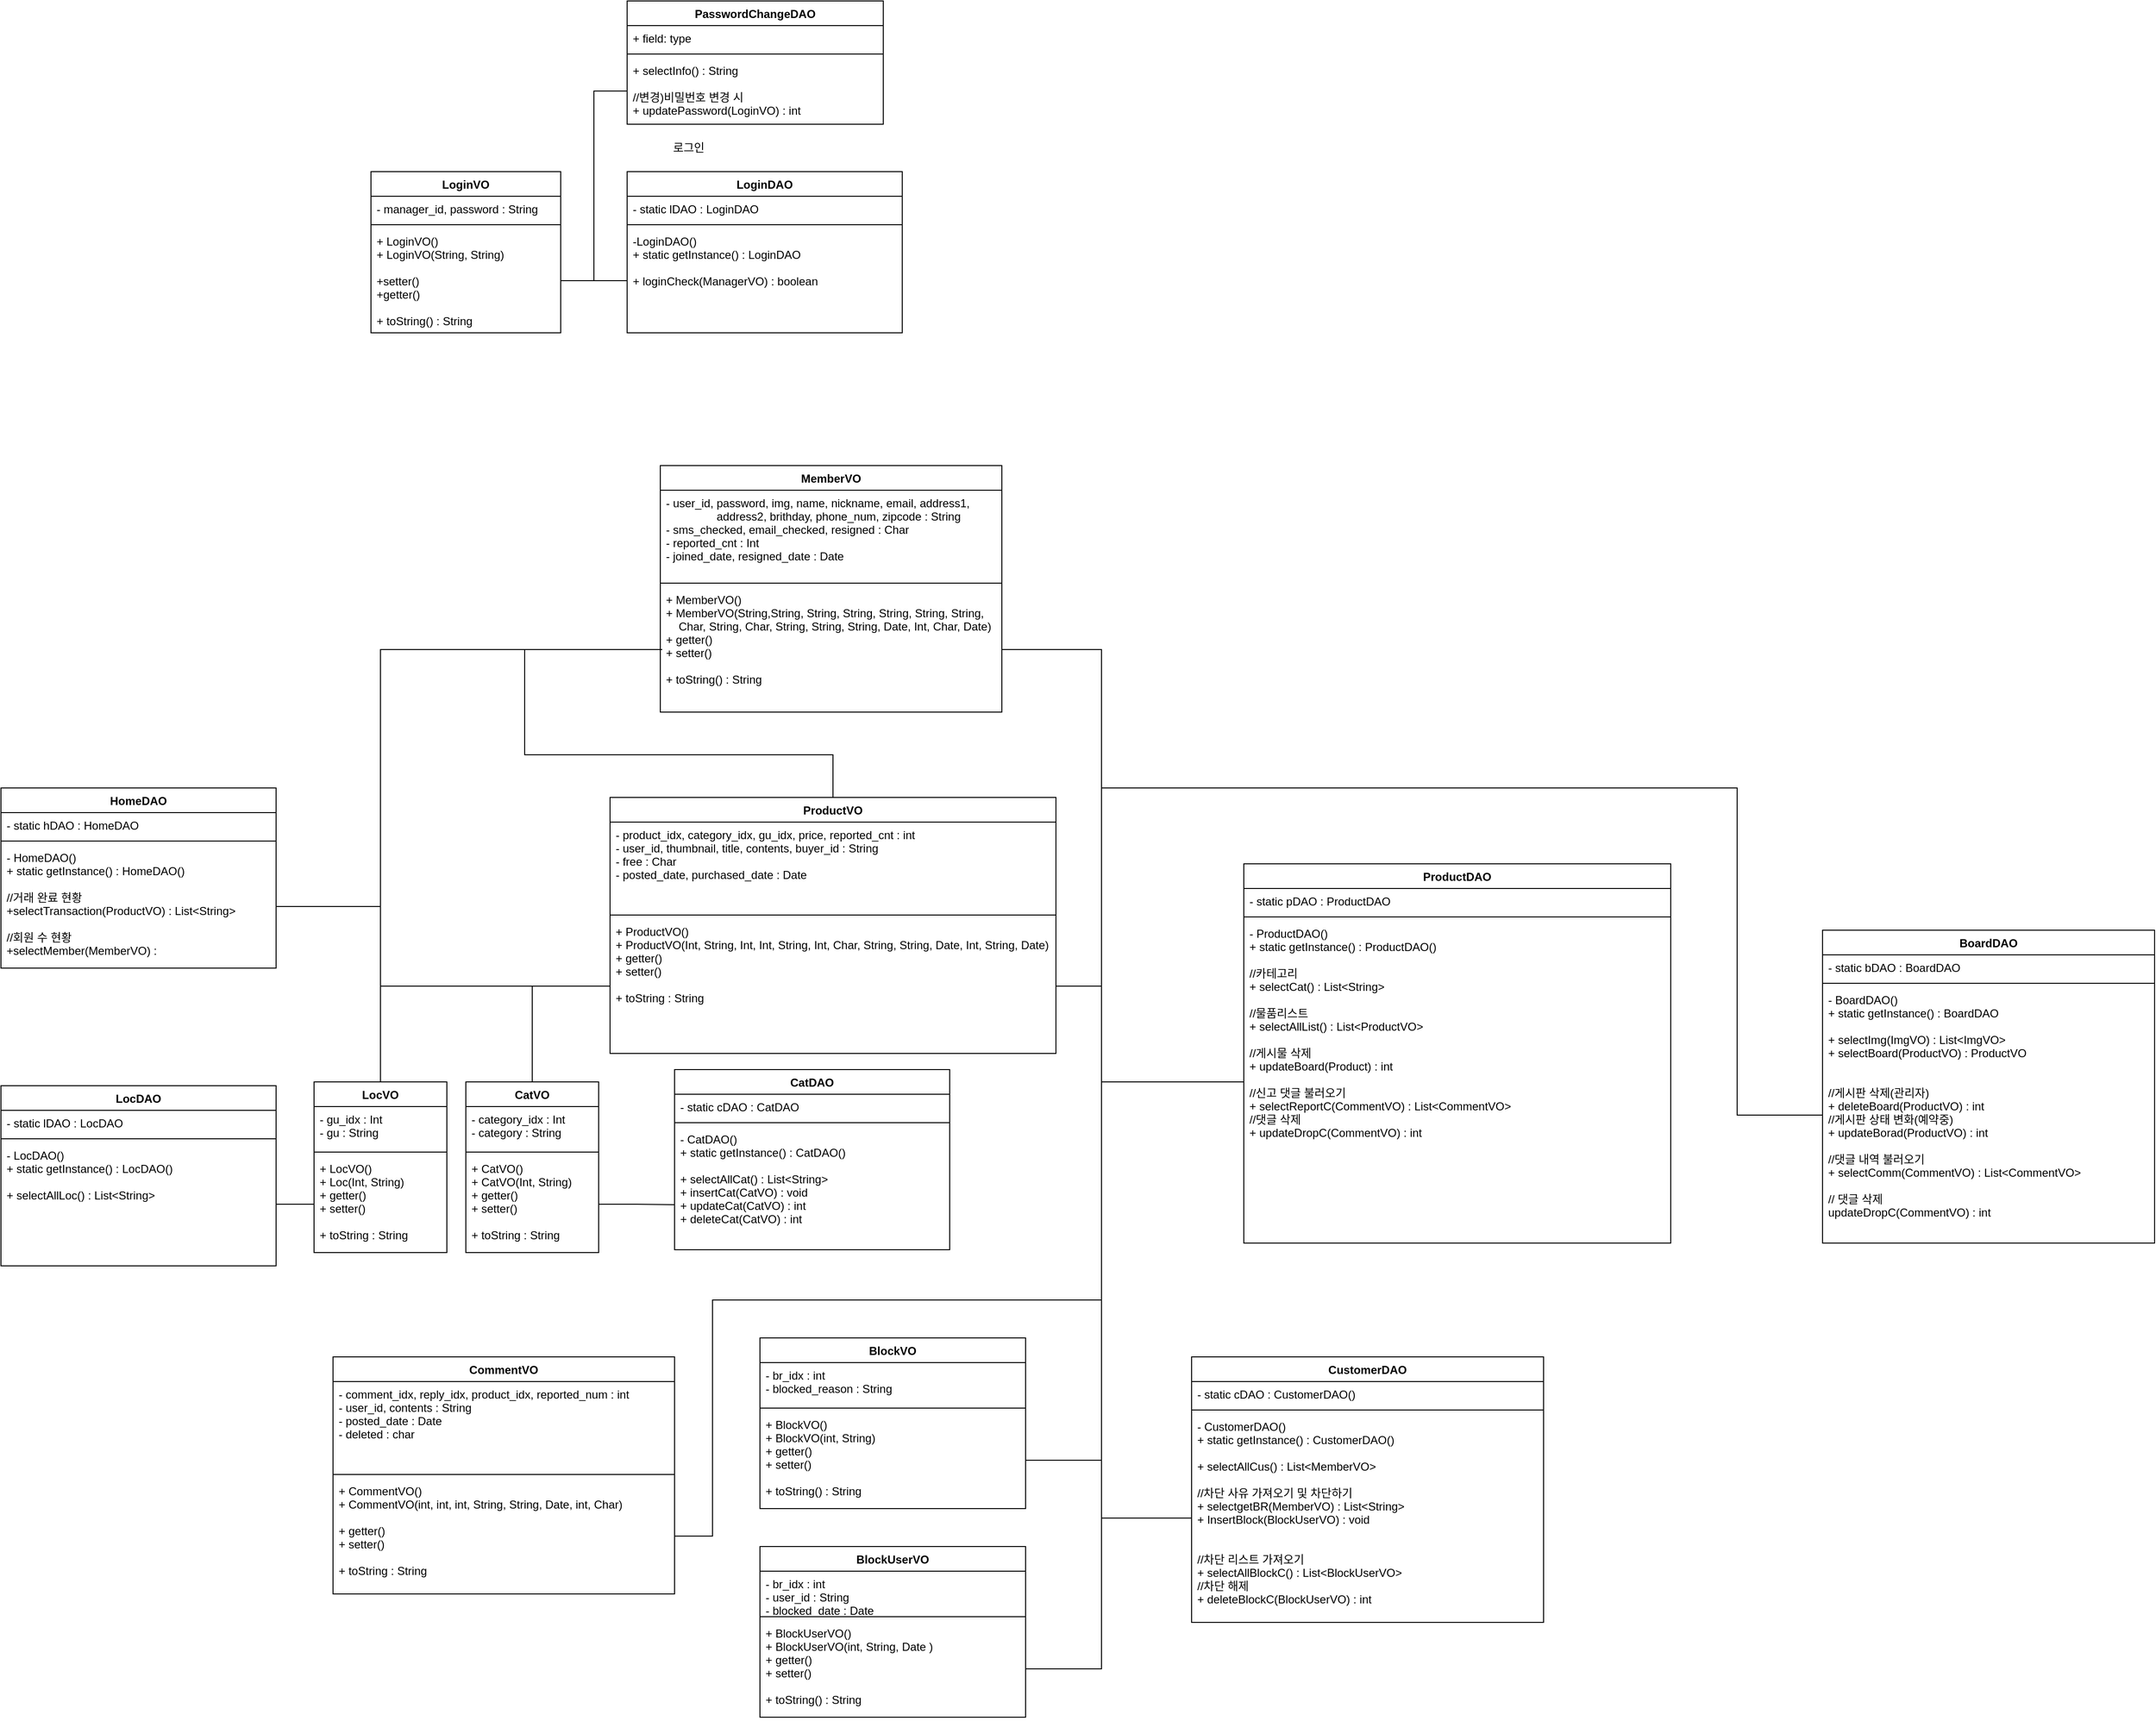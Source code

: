 <mxfile version="20.3.3" type="device"><diagram id="4wCfBJrRSIn4G8V2AY8a" name="페이지-1"><mxGraphModel dx="2500" dy="2103" grid="1" gridSize="10" guides="1" tooltips="1" connect="1" arrows="1" fold="1" page="1" pageScale="1" pageWidth="827" pageHeight="1169" math="0" shadow="0"><root><mxCell id="0"/><mxCell id="1" parent="0"/><mxCell id="HFnky9dxWRsI9mzbxYIy-1" value="LoginDAO" style="swimlane;fontStyle=1;align=center;verticalAlign=top;childLayout=stackLayout;horizontal=1;startSize=26;horizontalStack=0;resizeParent=1;resizeParentMax=0;resizeLast=0;collapsible=1;marginBottom=0;" parent="1" vertex="1"><mxGeometry x="380" y="-590" width="290" height="170" as="geometry"/></mxCell><mxCell id="HFnky9dxWRsI9mzbxYIy-2" value="- static lDAO : LoginDAO" style="text;strokeColor=none;fillColor=none;align=left;verticalAlign=top;spacingLeft=4;spacingRight=4;overflow=hidden;rotatable=0;points=[[0,0.5],[1,0.5]];portConstraint=eastwest;" parent="HFnky9dxWRsI9mzbxYIy-1" vertex="1"><mxGeometry y="26" width="290" height="26" as="geometry"/></mxCell><mxCell id="HFnky9dxWRsI9mzbxYIy-3" value="" style="line;strokeWidth=1;fillColor=none;align=left;verticalAlign=middle;spacingTop=-1;spacingLeft=3;spacingRight=3;rotatable=0;labelPosition=right;points=[];portConstraint=eastwest;strokeColor=inherit;" parent="HFnky9dxWRsI9mzbxYIy-1" vertex="1"><mxGeometry y="52" width="290" height="8" as="geometry"/></mxCell><mxCell id="HFnky9dxWRsI9mzbxYIy-4" value="-LoginDAO()&#10;+ static getInstance() : LoginDAO&#10;&#10;+ loginCheck(ManagerVO) : boolean" style="text;strokeColor=none;fillColor=none;align=left;verticalAlign=top;spacingLeft=4;spacingRight=4;overflow=hidden;rotatable=0;points=[[0,0.5],[1,0.5]];portConstraint=eastwest;" parent="HFnky9dxWRsI9mzbxYIy-1" vertex="1"><mxGeometry y="60" width="290" height="110" as="geometry"/></mxCell><mxCell id="1U6LkZU8MMFGXQ1ZpjtX-1" value="HomeDAO" style="swimlane;fontStyle=1;align=center;verticalAlign=top;childLayout=stackLayout;horizontal=1;startSize=26;horizontalStack=0;resizeParent=1;resizeParentMax=0;resizeLast=0;collapsible=1;marginBottom=0;" parent="1" vertex="1"><mxGeometry x="-280" y="60" width="290" height="190" as="geometry"/></mxCell><mxCell id="1U6LkZU8MMFGXQ1ZpjtX-2" value="- static hDAO : HomeDAO" style="text;strokeColor=none;fillColor=none;align=left;verticalAlign=top;spacingLeft=4;spacingRight=4;overflow=hidden;rotatable=0;points=[[0,0.5],[1,0.5]];portConstraint=eastwest;" parent="1U6LkZU8MMFGXQ1ZpjtX-1" vertex="1"><mxGeometry y="26" width="290" height="26" as="geometry"/></mxCell><mxCell id="1U6LkZU8MMFGXQ1ZpjtX-3" value="" style="line;strokeWidth=1;fillColor=none;align=left;verticalAlign=middle;spacingTop=-1;spacingLeft=3;spacingRight=3;rotatable=0;labelPosition=right;points=[];portConstraint=eastwest;strokeColor=inherit;" parent="1U6LkZU8MMFGXQ1ZpjtX-1" vertex="1"><mxGeometry y="52" width="290" height="8" as="geometry"/></mxCell><mxCell id="1U6LkZU8MMFGXQ1ZpjtX-4" value="- HomeDAO()&#10;+ static getInstance() : HomeDAO()&#10;&#10;//거래 완료 현황&#10;+selectTransaction(ProductVO) : List&lt;String&gt;&#10;&#10;//회원 수 현황&#10;+selectMember(MemberVO) : " style="text;strokeColor=none;fillColor=none;align=left;verticalAlign=top;spacingLeft=4;spacingRight=4;overflow=hidden;rotatable=0;points=[[0,0.5],[1,0.5]];portConstraint=eastwest;" parent="1U6LkZU8MMFGXQ1ZpjtX-1" vertex="1"><mxGeometry y="60" width="290" height="130" as="geometry"/></mxCell><mxCell id="1U6LkZU8MMFGXQ1ZpjtX-14" value="PasswordChangeDAO" style="swimlane;fontStyle=1;align=center;verticalAlign=top;childLayout=stackLayout;horizontal=1;startSize=26;horizontalStack=0;resizeParent=1;resizeParentMax=0;resizeLast=0;collapsible=1;marginBottom=0;" parent="1" vertex="1"><mxGeometry x="380" y="-770" width="270" height="130" as="geometry"/></mxCell><mxCell id="1U6LkZU8MMFGXQ1ZpjtX-15" value="+ field: type" style="text;strokeColor=none;fillColor=none;align=left;verticalAlign=top;spacingLeft=4;spacingRight=4;overflow=hidden;rotatable=0;points=[[0,0.5],[1,0.5]];portConstraint=eastwest;" parent="1U6LkZU8MMFGXQ1ZpjtX-14" vertex="1"><mxGeometry y="26" width="270" height="26" as="geometry"/></mxCell><mxCell id="1U6LkZU8MMFGXQ1ZpjtX-16" value="" style="line;strokeWidth=1;fillColor=none;align=left;verticalAlign=middle;spacingTop=-1;spacingLeft=3;spacingRight=3;rotatable=0;labelPosition=right;points=[];portConstraint=eastwest;strokeColor=inherit;" parent="1U6LkZU8MMFGXQ1ZpjtX-14" vertex="1"><mxGeometry y="52" width="270" height="8" as="geometry"/></mxCell><mxCell id="1U6LkZU8MMFGXQ1ZpjtX-17" value="+ selectInfo() : String&#10;&#10;//변경)비밀번호 변경 시&#10;+ updatePassword(LoginVO) : int" style="text;strokeColor=none;fillColor=none;align=left;verticalAlign=top;spacingLeft=4;spacingRight=4;overflow=hidden;rotatable=0;points=[[0,0.5],[1,0.5]];portConstraint=eastwest;" parent="1U6LkZU8MMFGXQ1ZpjtX-14" vertex="1"><mxGeometry y="60" width="270" height="70" as="geometry"/></mxCell><mxCell id="rDz_Ra8SdwY2H5csl_gn-2" value="LoginVO" style="swimlane;fontStyle=1;align=center;verticalAlign=top;childLayout=stackLayout;horizontal=1;startSize=26;horizontalStack=0;resizeParent=1;resizeParentMax=0;resizeLast=0;collapsible=1;marginBottom=0;" parent="1" vertex="1"><mxGeometry x="110" y="-590" width="200" height="170" as="geometry"/></mxCell><mxCell id="rDz_Ra8SdwY2H5csl_gn-3" value="- manager_id, password : String" style="text;strokeColor=none;fillColor=none;align=left;verticalAlign=top;spacingLeft=4;spacingRight=4;overflow=hidden;rotatable=0;points=[[0,0.5],[1,0.5]];portConstraint=eastwest;" parent="rDz_Ra8SdwY2H5csl_gn-2" vertex="1"><mxGeometry y="26" width="200" height="26" as="geometry"/></mxCell><mxCell id="rDz_Ra8SdwY2H5csl_gn-4" value="" style="line;strokeWidth=1;fillColor=none;align=left;verticalAlign=middle;spacingTop=-1;spacingLeft=3;spacingRight=3;rotatable=0;labelPosition=right;points=[];portConstraint=eastwest;strokeColor=inherit;" parent="rDz_Ra8SdwY2H5csl_gn-2" vertex="1"><mxGeometry y="52" width="200" height="8" as="geometry"/></mxCell><mxCell id="rDz_Ra8SdwY2H5csl_gn-5" value="+ LoginVO()&#10;+ LoginVO(String, String)&#10;&#10;+setter()&#10;+getter()&#10;&#10;+ toString() : String" style="text;strokeColor=none;fillColor=none;align=left;verticalAlign=top;spacingLeft=4;spacingRight=4;overflow=hidden;rotatable=0;points=[[0,0.5],[1,0.5]];portConstraint=eastwest;" parent="rDz_Ra8SdwY2H5csl_gn-2" vertex="1"><mxGeometry y="60" width="200" height="110" as="geometry"/></mxCell><mxCell id="rDz_Ra8SdwY2H5csl_gn-7" value="로그인" style="text;html=1;strokeColor=none;fillColor=none;align=center;verticalAlign=middle;whiteSpace=wrap;rounded=0;" parent="1" vertex="1"><mxGeometry x="400" y="-630" width="90" height="30" as="geometry"/></mxCell><mxCell id="Go6Mcx_pFicVcrs-z21w-3" style="edgeStyle=orthogonalEdgeStyle;rounded=0;orthogonalLoop=1;jettySize=auto;html=1;exitX=1;exitY=0.5;exitDx=0;exitDy=0;entryX=0;entryY=0.5;entryDx=0;entryDy=0;endArrow=none;endFill=0;" parent="1" source="rDz_Ra8SdwY2H5csl_gn-5" target="HFnky9dxWRsI9mzbxYIy-4" edge="1"><mxGeometry relative="1" as="geometry"/></mxCell><mxCell id="Go6Mcx_pFicVcrs-z21w-4" value="ProductVO" style="swimlane;fontStyle=1;align=center;verticalAlign=top;childLayout=stackLayout;horizontal=1;startSize=26;horizontalStack=0;resizeParent=1;resizeParentMax=0;resizeLast=0;collapsible=1;marginBottom=0;" parent="1" vertex="1"><mxGeometry x="362" y="70" width="470" height="270" as="geometry"/></mxCell><mxCell id="Go6Mcx_pFicVcrs-z21w-5" value="- product_idx, category_idx, gu_idx, price, reported_cnt : int&#10;- user_id, thumbnail, title, contents, buyer_id : String&#10;- free : Char&#10;- posted_date, purchased_date : Date" style="text;strokeColor=none;fillColor=none;align=left;verticalAlign=top;spacingLeft=4;spacingRight=4;overflow=hidden;rotatable=0;points=[[0,0.5],[1,0.5]];portConstraint=eastwest;" parent="Go6Mcx_pFicVcrs-z21w-4" vertex="1"><mxGeometry y="26" width="470" height="94" as="geometry"/></mxCell><mxCell id="Go6Mcx_pFicVcrs-z21w-6" value="" style="line;strokeWidth=1;fillColor=none;align=left;verticalAlign=middle;spacingTop=-1;spacingLeft=3;spacingRight=3;rotatable=0;labelPosition=right;points=[];portConstraint=eastwest;strokeColor=inherit;" parent="Go6Mcx_pFicVcrs-z21w-4" vertex="1"><mxGeometry y="120" width="470" height="8" as="geometry"/></mxCell><mxCell id="Go6Mcx_pFicVcrs-z21w-7" value="+ ProductVO()&#10;+ ProductVO(Int, String, Int, Int, String, Int, Char, String, String, Date, Int, String, Date)&#10;+ getter()&#10;+ setter()&#10;&#10;+ toString : String" style="text;strokeColor=none;fillColor=none;align=left;verticalAlign=top;spacingLeft=4;spacingRight=4;overflow=hidden;rotatable=0;points=[[0,0.5],[1,0.5]];portConstraint=eastwest;" parent="Go6Mcx_pFicVcrs-z21w-4" vertex="1"><mxGeometry y="128" width="470" height="142" as="geometry"/></mxCell><mxCell id="Go6Mcx_pFicVcrs-z21w-14" style="edgeStyle=orthogonalEdgeStyle;rounded=0;orthogonalLoop=1;jettySize=auto;html=1;exitX=0;exitY=0.5;exitDx=0;exitDy=0;entryX=1;entryY=0.5;entryDx=0;entryDy=0;endArrow=none;endFill=0;" parent="1" source="Go6Mcx_pFicVcrs-z21w-7" target="1U6LkZU8MMFGXQ1ZpjtX-4" edge="1"><mxGeometry relative="1" as="geometry"><Array as="points"><mxPoint x="120" y="269"/><mxPoint x="120" y="185"/></Array></mxGeometry></mxCell><mxCell id="Go6Mcx_pFicVcrs-z21w-17" style="edgeStyle=orthogonalEdgeStyle;rounded=0;orthogonalLoop=1;jettySize=auto;html=1;exitX=1;exitY=0.5;exitDx=0;exitDy=0;entryX=0;entryY=0.5;entryDx=0;entryDy=0;endArrow=none;endFill=0;" parent="1" source="rDz_Ra8SdwY2H5csl_gn-5" target="1U6LkZU8MMFGXQ1ZpjtX-17" edge="1"><mxGeometry relative="1" as="geometry"/></mxCell><mxCell id="Go6Mcx_pFicVcrs-z21w-18" value="LocVO" style="swimlane;fontStyle=1;align=center;verticalAlign=top;childLayout=stackLayout;horizontal=1;startSize=26;horizontalStack=0;resizeParent=1;resizeParentMax=0;resizeLast=0;collapsible=1;marginBottom=0;" parent="1" vertex="1"><mxGeometry x="50" y="370" width="140" height="180" as="geometry"/></mxCell><mxCell id="Go6Mcx_pFicVcrs-z21w-19" value="- gu_idx : Int&#10;- gu : String" style="text;strokeColor=none;fillColor=none;align=left;verticalAlign=top;spacingLeft=4;spacingRight=4;overflow=hidden;rotatable=0;points=[[0,0.5],[1,0.5]];portConstraint=eastwest;" parent="Go6Mcx_pFicVcrs-z21w-18" vertex="1"><mxGeometry y="26" width="140" height="44" as="geometry"/></mxCell><mxCell id="Go6Mcx_pFicVcrs-z21w-20" value="" style="line;strokeWidth=1;fillColor=none;align=left;verticalAlign=middle;spacingTop=-1;spacingLeft=3;spacingRight=3;rotatable=0;labelPosition=right;points=[];portConstraint=eastwest;strokeColor=inherit;" parent="Go6Mcx_pFicVcrs-z21w-18" vertex="1"><mxGeometry y="70" width="140" height="8" as="geometry"/></mxCell><mxCell id="Go6Mcx_pFicVcrs-z21w-21" value="+ LocVO()&#10;+ Loc(Int, String)&#10;+ getter()&#10;+ setter()&#10;&#10;+ toString : String" style="text;strokeColor=none;fillColor=none;align=left;verticalAlign=top;spacingLeft=4;spacingRight=4;overflow=hidden;rotatable=0;points=[[0,0.5],[1,0.5]];portConstraint=eastwest;" parent="Go6Mcx_pFicVcrs-z21w-18" vertex="1"><mxGeometry y="78" width="140" height="102" as="geometry"/></mxCell><mxCell id="Go6Mcx_pFicVcrs-z21w-23" style="edgeStyle=orthogonalEdgeStyle;rounded=0;orthogonalLoop=1;jettySize=auto;html=1;exitX=0;exitY=0.5;exitDx=0;exitDy=0;entryX=0.5;entryY=0;entryDx=0;entryDy=0;endArrow=none;endFill=0;" parent="1" source="Go6Mcx_pFicVcrs-z21w-7" target="Go6Mcx_pFicVcrs-z21w-18" edge="1"><mxGeometry relative="1" as="geometry"/></mxCell><mxCell id="Go6Mcx_pFicVcrs-z21w-28" value="MemberVO" style="swimlane;fontStyle=1;align=center;verticalAlign=top;childLayout=stackLayout;horizontal=1;startSize=26;horizontalStack=0;resizeParent=1;resizeParentMax=0;resizeLast=0;collapsible=1;marginBottom=0;" parent="1" vertex="1"><mxGeometry x="415" y="-280" width="360" height="260" as="geometry"/></mxCell><mxCell id="Go6Mcx_pFicVcrs-z21w-29" value="- user_id, password, img, name, nickname, email, address1, &#10;                address2, brithday, phone_num, zipcode : String&#10;- sms_checked, email_checked, resigned : Char&#10;- reported_cnt : Int&#10;- joined_date, resigned_date : Date" style="text;strokeColor=none;fillColor=none;align=left;verticalAlign=top;spacingLeft=4;spacingRight=4;overflow=hidden;rotatable=0;points=[[0,0.5],[1,0.5]];portConstraint=eastwest;" parent="Go6Mcx_pFicVcrs-z21w-28" vertex="1"><mxGeometry y="26" width="360" height="94" as="geometry"/></mxCell><mxCell id="Go6Mcx_pFicVcrs-z21w-30" value="" style="line;strokeWidth=1;fillColor=none;align=left;verticalAlign=middle;spacingTop=-1;spacingLeft=3;spacingRight=3;rotatable=0;labelPosition=right;points=[];portConstraint=eastwest;strokeColor=inherit;" parent="Go6Mcx_pFicVcrs-z21w-28" vertex="1"><mxGeometry y="120" width="360" height="8" as="geometry"/></mxCell><mxCell id="Go6Mcx_pFicVcrs-z21w-31" value="+ MemberVO()&#10;+ MemberVO(String,String, String, String, String, String, String, &#10;    Char, String, Char, String, String, String, Date, Int, Char, Date)&#10;+ getter()&#10;+ setter()&#10;&#10;+ toString() : String" style="text;strokeColor=none;fillColor=none;align=left;verticalAlign=top;spacingLeft=4;spacingRight=4;overflow=hidden;rotatable=0;points=[[0,0.5],[1,0.5]];portConstraint=eastwest;" parent="Go6Mcx_pFicVcrs-z21w-28" vertex="1"><mxGeometry y="128" width="360" height="132" as="geometry"/></mxCell><mxCell id="Go6Mcx_pFicVcrs-z21w-32" style="edgeStyle=orthogonalEdgeStyle;rounded=0;orthogonalLoop=1;jettySize=auto;html=1;exitX=0;exitY=0.5;exitDx=0;exitDy=0;entryX=0.5;entryY=0;entryDx=0;entryDy=0;endArrow=none;endFill=0;" parent="1" edge="1"><mxGeometry relative="1" as="geometry"><mxPoint x="417" y="-86" as="sourcePoint"/><mxPoint x="598" y="70" as="targetPoint"/><Array as="points"><mxPoint x="272" y="-86"/><mxPoint x="272" y="25"/><mxPoint x="597" y="25"/></Array></mxGeometry></mxCell><mxCell id="Go6Mcx_pFicVcrs-z21w-33" style="edgeStyle=orthogonalEdgeStyle;rounded=0;orthogonalLoop=1;jettySize=auto;html=1;exitX=0;exitY=0.5;exitDx=0;exitDy=0;entryX=1;entryY=0.5;entryDx=0;entryDy=0;endArrow=none;endFill=0;" parent="1" source="Go6Mcx_pFicVcrs-z21w-31" target="1U6LkZU8MMFGXQ1ZpjtX-4" edge="1"><mxGeometry relative="1" as="geometry"><Array as="points"><mxPoint x="120" y="-86"/><mxPoint x="120" y="185"/></Array></mxGeometry></mxCell><mxCell id="Go6Mcx_pFicVcrs-z21w-34" value="LocDAO" style="swimlane;fontStyle=1;align=center;verticalAlign=top;childLayout=stackLayout;horizontal=1;startSize=26;horizontalStack=0;resizeParent=1;resizeParentMax=0;resizeLast=0;collapsible=1;marginBottom=0;" parent="1" vertex="1"><mxGeometry x="-280" y="374" width="290" height="190" as="geometry"/></mxCell><mxCell id="Go6Mcx_pFicVcrs-z21w-35" value="- static lDAO : LocDAO" style="text;strokeColor=none;fillColor=none;align=left;verticalAlign=top;spacingLeft=4;spacingRight=4;overflow=hidden;rotatable=0;points=[[0,0.5],[1,0.5]];portConstraint=eastwest;" parent="Go6Mcx_pFicVcrs-z21w-34" vertex="1"><mxGeometry y="26" width="290" height="26" as="geometry"/></mxCell><mxCell id="Go6Mcx_pFicVcrs-z21w-36" value="" style="line;strokeWidth=1;fillColor=none;align=left;verticalAlign=middle;spacingTop=-1;spacingLeft=3;spacingRight=3;rotatable=0;labelPosition=right;points=[];portConstraint=eastwest;strokeColor=inherit;" parent="Go6Mcx_pFicVcrs-z21w-34" vertex="1"><mxGeometry y="52" width="290" height="8" as="geometry"/></mxCell><mxCell id="Go6Mcx_pFicVcrs-z21w-37" value="- LocDAO()&#10;+ static getInstance() : LocDAO()&#10;&#10;+ selectAllLoc() : List&lt;String&gt;" style="text;strokeColor=none;fillColor=none;align=left;verticalAlign=top;spacingLeft=4;spacingRight=4;overflow=hidden;rotatable=0;points=[[0,0.5],[1,0.5]];portConstraint=eastwest;" parent="Go6Mcx_pFicVcrs-z21w-34" vertex="1"><mxGeometry y="60" width="290" height="130" as="geometry"/></mxCell><mxCell id="Go6Mcx_pFicVcrs-z21w-38" value="CatVO" style="swimlane;fontStyle=1;align=center;verticalAlign=top;childLayout=stackLayout;horizontal=1;startSize=26;horizontalStack=0;resizeParent=1;resizeParentMax=0;resizeLast=0;collapsible=1;marginBottom=0;" parent="1" vertex="1"><mxGeometry x="210" y="370" width="140" height="180" as="geometry"/></mxCell><mxCell id="Go6Mcx_pFicVcrs-z21w-39" value="- category_idx : Int&#10;- category : String" style="text;strokeColor=none;fillColor=none;align=left;verticalAlign=top;spacingLeft=4;spacingRight=4;overflow=hidden;rotatable=0;points=[[0,0.5],[1,0.5]];portConstraint=eastwest;" parent="Go6Mcx_pFicVcrs-z21w-38" vertex="1"><mxGeometry y="26" width="140" height="44" as="geometry"/></mxCell><mxCell id="Go6Mcx_pFicVcrs-z21w-40" value="" style="line;strokeWidth=1;fillColor=none;align=left;verticalAlign=middle;spacingTop=-1;spacingLeft=3;spacingRight=3;rotatable=0;labelPosition=right;points=[];portConstraint=eastwest;strokeColor=inherit;" parent="Go6Mcx_pFicVcrs-z21w-38" vertex="1"><mxGeometry y="70" width="140" height="8" as="geometry"/></mxCell><mxCell id="Go6Mcx_pFicVcrs-z21w-41" value="+ CatVO()&#10;+ CatVO(Int, String)&#10;+ getter()&#10;+ setter()&#10;&#10;+ toString : String" style="text;strokeColor=none;fillColor=none;align=left;verticalAlign=top;spacingLeft=4;spacingRight=4;overflow=hidden;rotatable=0;points=[[0,0.5],[1,0.5]];portConstraint=eastwest;" parent="Go6Mcx_pFicVcrs-z21w-38" vertex="1"><mxGeometry y="78" width="140" height="102" as="geometry"/></mxCell><mxCell id="Go6Mcx_pFicVcrs-z21w-42" style="edgeStyle=orthogonalEdgeStyle;rounded=0;orthogonalLoop=1;jettySize=auto;html=1;exitX=0;exitY=0.5;exitDx=0;exitDy=0;entryX=1;entryY=0.5;entryDx=0;entryDy=0;endArrow=none;endFill=0;" parent="1" source="Go6Mcx_pFicVcrs-z21w-21" target="Go6Mcx_pFicVcrs-z21w-37" edge="1"><mxGeometry relative="1" as="geometry"/></mxCell><mxCell id="Go6Mcx_pFicVcrs-z21w-43" style="edgeStyle=orthogonalEdgeStyle;rounded=0;orthogonalLoop=1;jettySize=auto;html=1;exitX=0;exitY=0.5;exitDx=0;exitDy=0;entryX=0.5;entryY=0;entryDx=0;entryDy=0;endArrow=none;endFill=0;" parent="1" source="Go6Mcx_pFicVcrs-z21w-7" target="Go6Mcx_pFicVcrs-z21w-38" edge="1"><mxGeometry relative="1" as="geometry"/></mxCell><mxCell id="Go6Mcx_pFicVcrs-z21w-44" value="CatDAO" style="swimlane;fontStyle=1;align=center;verticalAlign=top;childLayout=stackLayout;horizontal=1;startSize=26;horizontalStack=0;resizeParent=1;resizeParentMax=0;resizeLast=0;collapsible=1;marginBottom=0;" parent="1" vertex="1"><mxGeometry x="430" y="357" width="290" height="190" as="geometry"/></mxCell><mxCell id="Go6Mcx_pFicVcrs-z21w-45" value="- static cDAO : CatDAO" style="text;strokeColor=none;fillColor=none;align=left;verticalAlign=top;spacingLeft=4;spacingRight=4;overflow=hidden;rotatable=0;points=[[0,0.5],[1,0.5]];portConstraint=eastwest;" parent="Go6Mcx_pFicVcrs-z21w-44" vertex="1"><mxGeometry y="26" width="290" height="26" as="geometry"/></mxCell><mxCell id="Go6Mcx_pFicVcrs-z21w-46" value="" style="line;strokeWidth=1;fillColor=none;align=left;verticalAlign=middle;spacingTop=-1;spacingLeft=3;spacingRight=3;rotatable=0;labelPosition=right;points=[];portConstraint=eastwest;strokeColor=inherit;" parent="Go6Mcx_pFicVcrs-z21w-44" vertex="1"><mxGeometry y="52" width="290" height="8" as="geometry"/></mxCell><mxCell id="Go6Mcx_pFicVcrs-z21w-47" value="- CatDAO()&#10;+ static getInstance() : CatDAO()&#10;&#10;+ selectAllCat() : List&lt;String&gt;&#10;+ insertCat(CatVO) : void&#10;+ updateCat(CatVO) : int&#10;+ deleteCat(CatVO) : int" style="text;strokeColor=none;fillColor=none;align=left;verticalAlign=top;spacingLeft=4;spacingRight=4;overflow=hidden;rotatable=0;points=[[0,0.5],[1,0.5]];portConstraint=eastwest;" parent="Go6Mcx_pFicVcrs-z21w-44" vertex="1"><mxGeometry y="60" width="290" height="130" as="geometry"/></mxCell><mxCell id="Go6Mcx_pFicVcrs-z21w-48" style="edgeStyle=orthogonalEdgeStyle;rounded=0;orthogonalLoop=1;jettySize=auto;html=1;exitX=1;exitY=0.5;exitDx=0;exitDy=0;entryX=0;entryY=0.75;entryDx=0;entryDy=0;endArrow=none;endFill=0;" parent="1" source="Go6Mcx_pFicVcrs-z21w-41" target="Go6Mcx_pFicVcrs-z21w-44" edge="1"><mxGeometry relative="1" as="geometry"/></mxCell><mxCell id="ovQA4pl3ToNesQVD4gTX-1" value="ProductDAO" style="swimlane;fontStyle=1;align=center;verticalAlign=top;childLayout=stackLayout;horizontal=1;startSize=26;horizontalStack=0;resizeParent=1;resizeParentMax=0;resizeLast=0;collapsible=1;marginBottom=0;" vertex="1" parent="1"><mxGeometry x="1030" y="140" width="450" height="400" as="geometry"/></mxCell><mxCell id="ovQA4pl3ToNesQVD4gTX-2" value="- static pDAO : ProductDAO" style="text;strokeColor=none;fillColor=none;align=left;verticalAlign=top;spacingLeft=4;spacingRight=4;overflow=hidden;rotatable=0;points=[[0,0.5],[1,0.5]];portConstraint=eastwest;" vertex="1" parent="ovQA4pl3ToNesQVD4gTX-1"><mxGeometry y="26" width="450" height="26" as="geometry"/></mxCell><mxCell id="ovQA4pl3ToNesQVD4gTX-3" value="" style="line;strokeWidth=1;fillColor=none;align=left;verticalAlign=middle;spacingTop=-1;spacingLeft=3;spacingRight=3;rotatable=0;labelPosition=right;points=[];portConstraint=eastwest;strokeColor=inherit;" vertex="1" parent="ovQA4pl3ToNesQVD4gTX-1"><mxGeometry y="52" width="450" height="8" as="geometry"/></mxCell><mxCell id="ovQA4pl3ToNesQVD4gTX-4" value="- ProductDAO()&#10;+ static getInstance() : ProductDAO()&#10;&#10;//카테고리&#10;+ selectCat() : List&lt;String&gt;&#10;&#10;//물품리스트&#10;+ selectAllList() : List&lt;ProductVO&gt;&#10;&#10;//게시물 삭제&#10;+ updateBoard(Product) : int&#10;&#10;//신고 댓글 불러오기&#10;+ selectReportC(CommentVO) : List&lt;CommentVO&gt;&#10;//댓글 삭제&#10;+ updateDropC(CommentVO) : int&#10;&#10;&#10;" style="text;strokeColor=none;fillColor=none;align=left;verticalAlign=top;spacingLeft=4;spacingRight=4;overflow=hidden;rotatable=0;points=[[0,0.5],[1,0.5]];portConstraint=eastwest;" vertex="1" parent="ovQA4pl3ToNesQVD4gTX-1"><mxGeometry y="60" width="450" height="340" as="geometry"/></mxCell><mxCell id="ovQA4pl3ToNesQVD4gTX-5" value="BoardDAO" style="swimlane;fontStyle=1;align=center;verticalAlign=top;childLayout=stackLayout;horizontal=1;startSize=26;horizontalStack=0;resizeParent=1;resizeParentMax=0;resizeLast=0;collapsible=1;marginBottom=0;" vertex="1" parent="1"><mxGeometry x="1640" y="210" width="350" height="330" as="geometry"/></mxCell><mxCell id="ovQA4pl3ToNesQVD4gTX-6" value="- static bDAO : BoardDAO" style="text;strokeColor=none;fillColor=none;align=left;verticalAlign=top;spacingLeft=4;spacingRight=4;overflow=hidden;rotatable=0;points=[[0,0.5],[1,0.5]];portConstraint=eastwest;" vertex="1" parent="ovQA4pl3ToNesQVD4gTX-5"><mxGeometry y="26" width="350" height="26" as="geometry"/></mxCell><mxCell id="ovQA4pl3ToNesQVD4gTX-7" value="" style="line;strokeWidth=1;fillColor=none;align=left;verticalAlign=middle;spacingTop=-1;spacingLeft=3;spacingRight=3;rotatable=0;labelPosition=right;points=[];portConstraint=eastwest;strokeColor=inherit;" vertex="1" parent="ovQA4pl3ToNesQVD4gTX-5"><mxGeometry y="52" width="350" height="8" as="geometry"/></mxCell><mxCell id="ovQA4pl3ToNesQVD4gTX-8" value="- BoardDAO()&#10;+ static getInstance() : BoardDAO&#10;&#10;+ selectImg(ImgVO) : List&lt;ImgVO&gt;&#10;+ selectBoard(ProductVO) : ProductVO&#10;&#10;&#10;//게시판 삭제(관리자)&#10;+ deleteBoard(ProductVO) : int&#10;//게시판 상태 변화(예약중)&#10;+ updateBorad(ProductVO) : int&#10;&#10;//댓글 내역 불러오기&#10;+ selectComm(CommentVO) : List&lt;CommentVO&gt;&#10;&#10;// 댓글 삭제&#10;updateDropC(CommentVO) : int&#10;&#10;&#10;" style="text;strokeColor=none;fillColor=none;align=left;verticalAlign=top;spacingLeft=4;spacingRight=4;overflow=hidden;rotatable=0;points=[[0,0.5],[1,0.5]];portConstraint=eastwest;" vertex="1" parent="ovQA4pl3ToNesQVD4gTX-5"><mxGeometry y="60" width="350" height="270" as="geometry"/></mxCell><mxCell id="ovQA4pl3ToNesQVD4gTX-9" value="BlockUserVO" style="swimlane;fontStyle=1;align=center;verticalAlign=top;childLayout=stackLayout;horizontal=1;startSize=26;horizontalStack=0;resizeParent=1;resizeParentMax=0;resizeLast=0;collapsible=1;marginBottom=0;" vertex="1" parent="1"><mxGeometry x="520" y="860" width="280" height="180" as="geometry"/></mxCell><mxCell id="ovQA4pl3ToNesQVD4gTX-10" value="- br_idx : int&#10;- user_id : String&#10;- blocked_date : Date" style="text;strokeColor=none;fillColor=none;align=left;verticalAlign=top;spacingLeft=4;spacingRight=4;overflow=hidden;rotatable=0;points=[[0,0.5],[1,0.5]];portConstraint=eastwest;" vertex="1" parent="ovQA4pl3ToNesQVD4gTX-9"><mxGeometry y="26" width="280" height="44" as="geometry"/></mxCell><mxCell id="ovQA4pl3ToNesQVD4gTX-11" value="" style="line;strokeWidth=1;fillColor=none;align=left;verticalAlign=middle;spacingTop=-1;spacingLeft=3;spacingRight=3;rotatable=0;labelPosition=right;points=[];portConstraint=eastwest;strokeColor=inherit;" vertex="1" parent="ovQA4pl3ToNesQVD4gTX-9"><mxGeometry y="70" width="280" height="8" as="geometry"/></mxCell><mxCell id="ovQA4pl3ToNesQVD4gTX-12" value="+ BlockUserVO()&#10;+ BlockUserVO(int, String, Date )&#10;+ getter()&#10;+ setter()&#10;&#10;+ toString() : String" style="text;strokeColor=none;fillColor=none;align=left;verticalAlign=top;spacingLeft=4;spacingRight=4;overflow=hidden;rotatable=0;points=[[0,0.5],[1,0.5]];portConstraint=eastwest;" vertex="1" parent="ovQA4pl3ToNesQVD4gTX-9"><mxGeometry y="78" width="280" height="102" as="geometry"/></mxCell><mxCell id="ovQA4pl3ToNesQVD4gTX-13" value="CommentVO" style="swimlane;fontStyle=1;align=center;verticalAlign=top;childLayout=stackLayout;horizontal=1;startSize=26;horizontalStack=0;resizeParent=1;resizeParentMax=0;resizeLast=0;collapsible=1;marginBottom=0;" vertex="1" parent="1"><mxGeometry x="70" y="660" width="360" height="250" as="geometry"/></mxCell><mxCell id="ovQA4pl3ToNesQVD4gTX-14" value="- comment_idx, reply_idx, product_idx, reported_num : int&#10;- user_id, contents : String&#10;- posted_date : Date&#10;- deleted : char" style="text;strokeColor=none;fillColor=none;align=left;verticalAlign=top;spacingLeft=4;spacingRight=4;overflow=hidden;rotatable=0;points=[[0,0.5],[1,0.5]];portConstraint=eastwest;" vertex="1" parent="ovQA4pl3ToNesQVD4gTX-13"><mxGeometry y="26" width="360" height="94" as="geometry"/></mxCell><mxCell id="ovQA4pl3ToNesQVD4gTX-15" value="" style="line;strokeWidth=1;fillColor=none;align=left;verticalAlign=middle;spacingTop=-1;spacingLeft=3;spacingRight=3;rotatable=0;labelPosition=right;points=[];portConstraint=eastwest;strokeColor=inherit;" vertex="1" parent="ovQA4pl3ToNesQVD4gTX-13"><mxGeometry y="120" width="360" height="8" as="geometry"/></mxCell><mxCell id="ovQA4pl3ToNesQVD4gTX-16" value="+ CommentVO()&#10;+ CommentVO(int, int, int, String, String, Date, int, Char)&#10;&#10;+ getter()&#10;+ setter()&#10;&#10;+ toString : String" style="text;strokeColor=none;fillColor=none;align=left;verticalAlign=top;spacingLeft=4;spacingRight=4;overflow=hidden;rotatable=0;points=[[0,0.5],[1,0.5]];portConstraint=eastwest;" vertex="1" parent="ovQA4pl3ToNesQVD4gTX-13"><mxGeometry y="128" width="360" height="122" as="geometry"/></mxCell><mxCell id="ovQA4pl3ToNesQVD4gTX-17" value="CustomerDAO" style="swimlane;fontStyle=1;align=center;verticalAlign=top;childLayout=stackLayout;horizontal=1;startSize=26;horizontalStack=0;resizeParent=1;resizeParentMax=0;resizeLast=0;collapsible=1;marginBottom=0;" vertex="1" parent="1"><mxGeometry x="975" y="660" width="371" height="280" as="geometry"/></mxCell><mxCell id="ovQA4pl3ToNesQVD4gTX-18" value="- static cDAO : CustomerDAO()" style="text;strokeColor=none;fillColor=none;align=left;verticalAlign=top;spacingLeft=4;spacingRight=4;overflow=hidden;rotatable=0;points=[[0,0.5],[1,0.5]];portConstraint=eastwest;" vertex="1" parent="ovQA4pl3ToNesQVD4gTX-17"><mxGeometry y="26" width="371" height="26" as="geometry"/></mxCell><mxCell id="ovQA4pl3ToNesQVD4gTX-19" value="" style="line;strokeWidth=1;fillColor=none;align=left;verticalAlign=middle;spacingTop=-1;spacingLeft=3;spacingRight=3;rotatable=0;labelPosition=right;points=[];portConstraint=eastwest;strokeColor=inherit;" vertex="1" parent="ovQA4pl3ToNesQVD4gTX-17"><mxGeometry y="52" width="371" height="8" as="geometry"/></mxCell><mxCell id="ovQA4pl3ToNesQVD4gTX-20" value="- CustomerDAO()&#10;+ static getInstance() : CustomerDAO()&#10;&#10;+ selectAllCus() : List&lt;MemberVO&gt;&#10;&#10;//차단 사유 가져오기 및 차단하기&#10;+ selectgetBR(MemberVO) : List&lt;String&gt;&#10;+ InsertBlock(BlockUserVO) : void&#10;&#10;&#10;//차단 리스트 가져오기&#10;+ selectAllBlockC() : List&lt;BlockUserVO&gt;&#10;//차단 해제&#10;+ deleteBlockC(BlockUserVO) : int&#10;" style="text;strokeColor=none;fillColor=none;align=left;verticalAlign=top;spacingLeft=4;spacingRight=4;overflow=hidden;rotatable=0;points=[[0,0.5],[1,0.5]];portConstraint=eastwest;" vertex="1" parent="ovQA4pl3ToNesQVD4gTX-17"><mxGeometry y="60" width="371" height="220" as="geometry"/></mxCell><mxCell id="ovQA4pl3ToNesQVD4gTX-25" value="BlockVO" style="swimlane;fontStyle=1;align=center;verticalAlign=top;childLayout=stackLayout;horizontal=1;startSize=26;horizontalStack=0;resizeParent=1;resizeParentMax=0;resizeLast=0;collapsible=1;marginBottom=0;" vertex="1" parent="1"><mxGeometry x="520" y="640" width="280" height="180" as="geometry"/></mxCell><mxCell id="ovQA4pl3ToNesQVD4gTX-26" value="- br_idx : int&#10;- blocked_reason : String" style="text;strokeColor=none;fillColor=none;align=left;verticalAlign=top;spacingLeft=4;spacingRight=4;overflow=hidden;rotatable=0;points=[[0,0.5],[1,0.5]];portConstraint=eastwest;" vertex="1" parent="ovQA4pl3ToNesQVD4gTX-25"><mxGeometry y="26" width="280" height="44" as="geometry"/></mxCell><mxCell id="ovQA4pl3ToNesQVD4gTX-27" value="" style="line;strokeWidth=1;fillColor=none;align=left;verticalAlign=middle;spacingTop=-1;spacingLeft=3;spacingRight=3;rotatable=0;labelPosition=right;points=[];portConstraint=eastwest;strokeColor=inherit;" vertex="1" parent="ovQA4pl3ToNesQVD4gTX-25"><mxGeometry y="70" width="280" height="8" as="geometry"/></mxCell><mxCell id="ovQA4pl3ToNesQVD4gTX-28" value="+ BlockVO()&#10;+ BlockVO(int, String)&#10;+ getter()&#10;+ setter()&#10;&#10;+ toString() : String" style="text;strokeColor=none;fillColor=none;align=left;verticalAlign=top;spacingLeft=4;spacingRight=4;overflow=hidden;rotatable=0;points=[[0,0.5],[1,0.5]];portConstraint=eastwest;" vertex="1" parent="ovQA4pl3ToNesQVD4gTX-25"><mxGeometry y="78" width="280" height="102" as="geometry"/></mxCell><mxCell id="ovQA4pl3ToNesQVD4gTX-30" style="edgeStyle=orthogonalEdgeStyle;rounded=0;orthogonalLoop=1;jettySize=auto;html=1;exitX=1;exitY=0.5;exitDx=0;exitDy=0;entryX=0;entryY=0.5;entryDx=0;entryDy=0;endArrow=none;endFill=0;" edge="1" parent="1" source="ovQA4pl3ToNesQVD4gTX-12" target="ovQA4pl3ToNesQVD4gTX-20"><mxGeometry relative="1" as="geometry"><Array as="points"><mxPoint x="880" y="989"/><mxPoint x="880" y="830"/></Array></mxGeometry></mxCell><mxCell id="ovQA4pl3ToNesQVD4gTX-31" style="edgeStyle=orthogonalEdgeStyle;rounded=0;orthogonalLoop=1;jettySize=auto;html=1;exitX=1;exitY=0.5;exitDx=0;exitDy=0;entryX=0;entryY=0.5;entryDx=0;entryDy=0;endArrow=none;endFill=0;" edge="1" parent="1" source="ovQA4pl3ToNesQVD4gTX-28" target="ovQA4pl3ToNesQVD4gTX-20"><mxGeometry relative="1" as="geometry"><Array as="points"><mxPoint x="880" y="769"/><mxPoint x="880" y="830"/></Array></mxGeometry></mxCell><mxCell id="ovQA4pl3ToNesQVD4gTX-32" style="edgeStyle=orthogonalEdgeStyle;rounded=0;orthogonalLoop=1;jettySize=auto;html=1;exitX=1;exitY=0.5;exitDx=0;exitDy=0;entryX=0;entryY=0.5;entryDx=0;entryDy=0;endArrow=none;endFill=0;" edge="1" parent="1" source="Go6Mcx_pFicVcrs-z21w-31" target="ovQA4pl3ToNesQVD4gTX-20"><mxGeometry relative="1" as="geometry"><Array as="points"><mxPoint x="880" y="-86"/><mxPoint x="880" y="830"/></Array></mxGeometry></mxCell><mxCell id="ovQA4pl3ToNesQVD4gTX-33" style="edgeStyle=orthogonalEdgeStyle;rounded=0;orthogonalLoop=1;jettySize=auto;html=1;exitX=1;exitY=0.5;exitDx=0;exitDy=0;entryX=0;entryY=0.5;entryDx=0;entryDy=0;endArrow=none;endFill=0;" edge="1" parent="1" source="Go6Mcx_pFicVcrs-z21w-7" target="ovQA4pl3ToNesQVD4gTX-4"><mxGeometry relative="1" as="geometry"><Array as="points"><mxPoint x="880" y="269"/><mxPoint x="880" y="370"/></Array></mxGeometry></mxCell><mxCell id="ovQA4pl3ToNesQVD4gTX-34" style="edgeStyle=orthogonalEdgeStyle;rounded=0;orthogonalLoop=1;jettySize=auto;html=1;exitX=1;exitY=0.5;exitDx=0;exitDy=0;endArrow=none;endFill=0;" edge="1" parent="1" source="ovQA4pl3ToNesQVD4gTX-16"><mxGeometry relative="1" as="geometry"><mxPoint x="1030" y="370" as="targetPoint"/><Array as="points"><mxPoint x="470" y="849"/><mxPoint x="470" y="600"/><mxPoint x="880" y="600"/><mxPoint x="880" y="370"/></Array></mxGeometry></mxCell><mxCell id="ovQA4pl3ToNesQVD4gTX-35" style="edgeStyle=orthogonalEdgeStyle;rounded=0;orthogonalLoop=1;jettySize=auto;html=1;exitX=1;exitY=0.5;exitDx=0;exitDy=0;entryX=0;entryY=0.5;entryDx=0;entryDy=0;endArrow=none;endFill=0;" edge="1" parent="1" source="Go6Mcx_pFicVcrs-z21w-7" target="ovQA4pl3ToNesQVD4gTX-8"><mxGeometry relative="1" as="geometry"><Array as="points"><mxPoint x="880" y="269"/><mxPoint x="880" y="60"/><mxPoint x="1550" y="60"/></Array></mxGeometry></mxCell><mxCell id="ovQA4pl3ToNesQVD4gTX-36" style="edgeStyle=orthogonalEdgeStyle;rounded=0;orthogonalLoop=1;jettySize=auto;html=1;exitX=1;exitY=0.5;exitDx=0;exitDy=0;entryX=0;entryY=0.5;entryDx=0;entryDy=0;endArrow=none;endFill=0;" edge="1" parent="1" source="ovQA4pl3ToNesQVD4gTX-16" target="ovQA4pl3ToNesQVD4gTX-8"><mxGeometry relative="1" as="geometry"><Array as="points"><mxPoint x="470" y="849"/><mxPoint x="470" y="600"/><mxPoint x="880" y="600"/><mxPoint x="880" y="60"/><mxPoint x="1550" y="60"/><mxPoint x="1550" y="405"/></Array></mxGeometry></mxCell></root></mxGraphModel></diagram></mxfile>